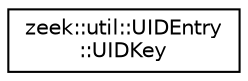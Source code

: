 digraph "Graphical Class Hierarchy"
{
 // LATEX_PDF_SIZE
  edge [fontname="Helvetica",fontsize="10",labelfontname="Helvetica",labelfontsize="10"];
  node [fontname="Helvetica",fontsize="10",shape=record];
  rankdir="LR";
  Node0 [label="zeek::util::UIDEntry\l::UIDKey",height=0.2,width=0.4,color="black", fillcolor="white", style="filled",URL="$dd/d07/structzeek_1_1util_1_1UIDEntry_1_1UIDKey.html",tooltip=" "];
}
